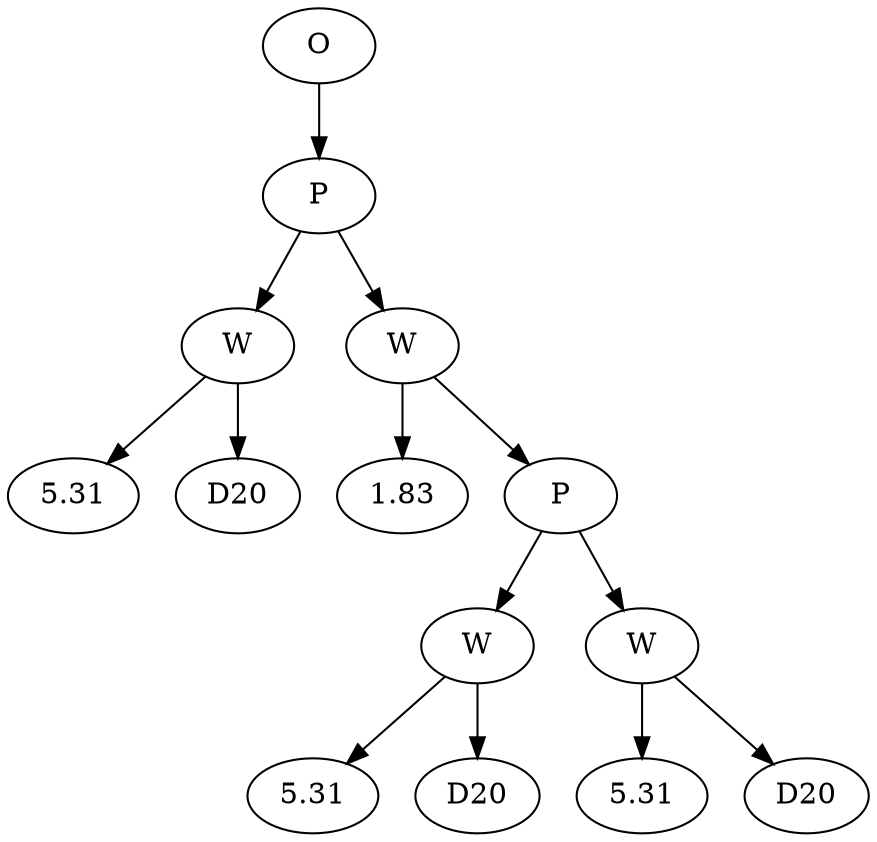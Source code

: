 // Tree
digraph {
	1078537 [label=O]
	1078538 [label=P]
	1078537 -> 1078538
	1078539 [label=W]
	1078538 -> 1078539
	1078540 [label=5.31]
	1078539 -> 1078540
	1078541 [label=D20]
	1078539 -> 1078541
	1078542 [label=W]
	1078538 -> 1078542
	1078543 [label=1.83]
	1078542 -> 1078543
	1078544 [label=P]
	1078542 -> 1078544
	1078545 [label=W]
	1078544 -> 1078545
	1078546 [label=5.31]
	1078545 -> 1078546
	1078547 [label=D20]
	1078545 -> 1078547
	1078548 [label=W]
	1078544 -> 1078548
	1078549 [label=5.31]
	1078548 -> 1078549
	1078550 [label=D20]
	1078548 -> 1078550
}
